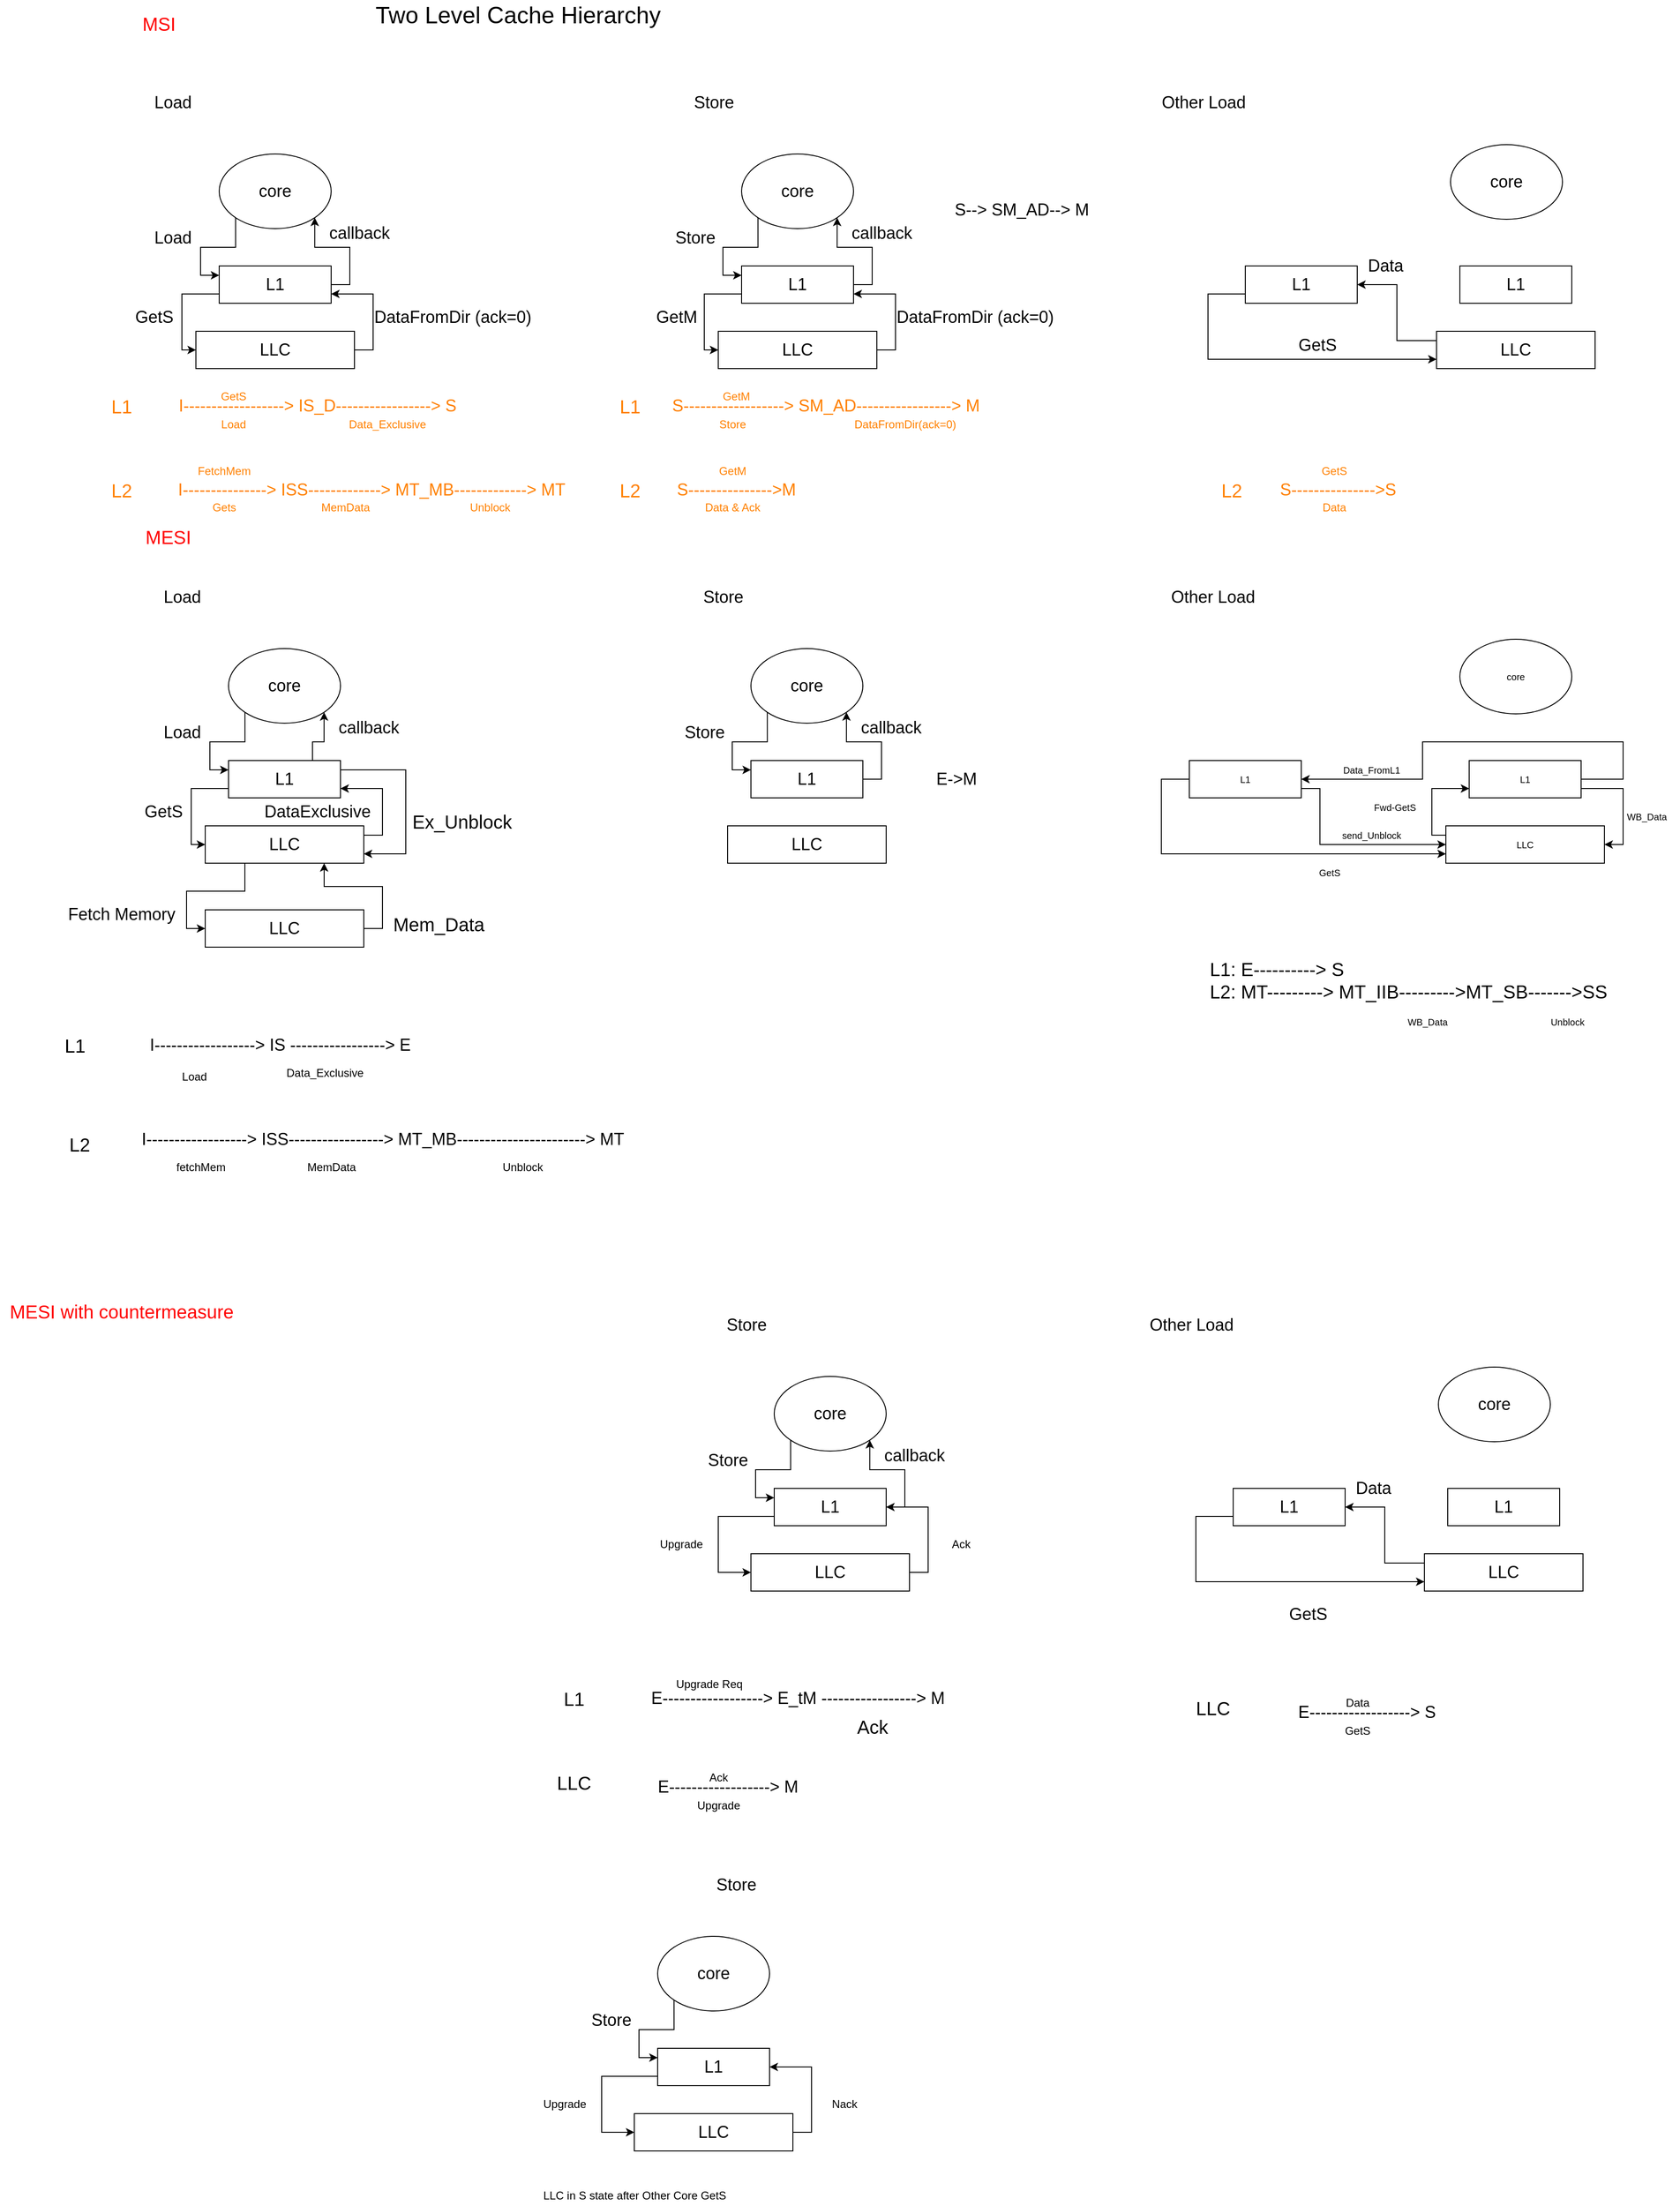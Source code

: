 <mxfile version="15.8.3" type="github">
  <diagram id="6G9HCoJTXRIu4c-0Yo63" name="Page-1">
    <mxGraphModel dx="2120" dy="1948" grid="1" gridSize="10" guides="1" tooltips="1" connect="1" arrows="1" fold="1" page="1" pageScale="1" pageWidth="827" pageHeight="1169" math="0" shadow="0">
      <root>
        <mxCell id="0" />
        <mxCell id="1" parent="0" />
        <mxCell id="-TqONQY60ksFpiLHSI3q-1" value="&lt;font style=&quot;font-size: 20px&quot; color=&quot;#ff0000&quot;&gt;MSI&lt;/font&gt;" style="text;html=1;align=center;verticalAlign=middle;resizable=0;points=[];autosize=1;strokeColor=none;fillColor=none;" parent="1" vertex="1">
          <mxGeometry x="-250" y="10" width="50" height="20" as="geometry" />
        </mxCell>
        <mxCell id="-TqONQY60ksFpiLHSI3q-2" value="&lt;font style=&quot;font-size: 25px&quot;&gt;Two Level Cache Hierarchy&lt;/font&gt;" style="text;html=1;align=center;verticalAlign=middle;resizable=0;points=[];autosize=1;strokeColor=none;fillColor=none;" parent="1" vertex="1">
          <mxGeometry width="320" height="20" as="geometry" />
        </mxCell>
        <mxCell id="-TqONQY60ksFpiLHSI3q-8" style="edgeStyle=orthogonalEdgeStyle;rounded=0;orthogonalLoop=1;jettySize=auto;html=1;exitX=0;exitY=0.75;exitDx=0;exitDy=0;entryX=0;entryY=0.5;entryDx=0;entryDy=0;fontSize=18;" parent="1" source="-TqONQY60ksFpiLHSI3q-3" target="-TqONQY60ksFpiLHSI3q-5" edge="1">
          <mxGeometry relative="1" as="geometry">
            <Array as="points">
              <mxPoint x="-200" y="310" />
              <mxPoint x="-200" y="370" />
            </Array>
          </mxGeometry>
        </mxCell>
        <mxCell id="-TqONQY60ksFpiLHSI3q-12" style="edgeStyle=orthogonalEdgeStyle;rounded=0;orthogonalLoop=1;jettySize=auto;html=1;exitX=1;exitY=0.5;exitDx=0;exitDy=0;entryX=1;entryY=1;entryDx=0;entryDy=0;fontSize=18;" parent="1" source="-TqONQY60ksFpiLHSI3q-3" target="-TqONQY60ksFpiLHSI3q-4" edge="1">
          <mxGeometry relative="1" as="geometry" />
        </mxCell>
        <mxCell id="-TqONQY60ksFpiLHSI3q-3" value="L1" style="rounded=0;whiteSpace=wrap;html=1;fontSize=18;" parent="1" vertex="1">
          <mxGeometry x="-160" y="280" width="120" height="40" as="geometry" />
        </mxCell>
        <mxCell id="-TqONQY60ksFpiLHSI3q-6" style="edgeStyle=orthogonalEdgeStyle;rounded=0;orthogonalLoop=1;jettySize=auto;html=1;exitX=0;exitY=1;exitDx=0;exitDy=0;entryX=0;entryY=0.25;entryDx=0;entryDy=0;fontSize=18;" parent="1" source="-TqONQY60ksFpiLHSI3q-4" target="-TqONQY60ksFpiLHSI3q-3" edge="1">
          <mxGeometry relative="1" as="geometry" />
        </mxCell>
        <mxCell id="-TqONQY60ksFpiLHSI3q-4" value="core" style="ellipse;whiteSpace=wrap;html=1;fontSize=18;" parent="1" vertex="1">
          <mxGeometry x="-160" y="160" width="120" height="80" as="geometry" />
        </mxCell>
        <mxCell id="-TqONQY60ksFpiLHSI3q-10" style="edgeStyle=orthogonalEdgeStyle;rounded=0;orthogonalLoop=1;jettySize=auto;html=1;exitX=1;exitY=0.5;exitDx=0;exitDy=0;entryX=1;entryY=0.75;entryDx=0;entryDy=0;fontSize=18;" parent="1" source="-TqONQY60ksFpiLHSI3q-5" target="-TqONQY60ksFpiLHSI3q-3" edge="1">
          <mxGeometry relative="1" as="geometry" />
        </mxCell>
        <mxCell id="-TqONQY60ksFpiLHSI3q-5" value="LLC" style="rounded=0;whiteSpace=wrap;html=1;fontSize=18;" parent="1" vertex="1">
          <mxGeometry x="-185" y="350" width="170" height="40" as="geometry" />
        </mxCell>
        <mxCell id="-TqONQY60ksFpiLHSI3q-7" value="Load" style="text;html=1;align=center;verticalAlign=middle;resizable=0;points=[];autosize=1;strokeColor=none;fillColor=none;fontSize=18;" parent="1" vertex="1">
          <mxGeometry x="-240" y="235" width="60" height="30" as="geometry" />
        </mxCell>
        <mxCell id="-TqONQY60ksFpiLHSI3q-9" value="GetS" style="text;html=1;align=center;verticalAlign=middle;resizable=0;points=[];autosize=1;strokeColor=none;fillColor=none;fontSize=18;" parent="1" vertex="1">
          <mxGeometry x="-260" y="320" width="60" height="30" as="geometry" />
        </mxCell>
        <mxCell id="-TqONQY60ksFpiLHSI3q-11" value="DataFromDir (ack=0)" style="text;html=1;align=center;verticalAlign=middle;resizable=0;points=[];autosize=1;strokeColor=none;fillColor=none;fontSize=18;" parent="1" vertex="1">
          <mxGeometry y="320" width="180" height="30" as="geometry" />
        </mxCell>
        <mxCell id="-TqONQY60ksFpiLHSI3q-13" value="callback" style="text;html=1;align=center;verticalAlign=middle;resizable=0;points=[];autosize=1;strokeColor=none;fillColor=none;fontSize=18;" parent="1" vertex="1">
          <mxGeometry x="-50" y="230" width="80" height="30" as="geometry" />
        </mxCell>
        <mxCell id="-TqONQY60ksFpiLHSI3q-16" style="edgeStyle=orthogonalEdgeStyle;rounded=0;orthogonalLoop=1;jettySize=auto;html=1;exitX=0;exitY=0.75;exitDx=0;exitDy=0;entryX=0;entryY=0.5;entryDx=0;entryDy=0;fontSize=18;" parent="1" source="-TqONQY60ksFpiLHSI3q-18" target="-TqONQY60ksFpiLHSI3q-22" edge="1">
          <mxGeometry relative="1" as="geometry">
            <Array as="points">
              <mxPoint x="360" y="310" />
              <mxPoint x="360" y="370" />
            </Array>
          </mxGeometry>
        </mxCell>
        <mxCell id="-TqONQY60ksFpiLHSI3q-17" style="edgeStyle=orthogonalEdgeStyle;rounded=0;orthogonalLoop=1;jettySize=auto;html=1;exitX=1;exitY=0.5;exitDx=0;exitDy=0;entryX=1;entryY=1;entryDx=0;entryDy=0;fontSize=18;" parent="1" source="-TqONQY60ksFpiLHSI3q-18" target="-TqONQY60ksFpiLHSI3q-20" edge="1">
          <mxGeometry relative="1" as="geometry" />
        </mxCell>
        <mxCell id="-TqONQY60ksFpiLHSI3q-18" value="L1" style="rounded=0;whiteSpace=wrap;html=1;fontSize=18;" parent="1" vertex="1">
          <mxGeometry x="400" y="280" width="120" height="40" as="geometry" />
        </mxCell>
        <mxCell id="-TqONQY60ksFpiLHSI3q-19" style="edgeStyle=orthogonalEdgeStyle;rounded=0;orthogonalLoop=1;jettySize=auto;html=1;exitX=0;exitY=1;exitDx=0;exitDy=0;entryX=0;entryY=0.25;entryDx=0;entryDy=0;fontSize=18;" parent="1" source="-TqONQY60ksFpiLHSI3q-20" target="-TqONQY60ksFpiLHSI3q-18" edge="1">
          <mxGeometry relative="1" as="geometry" />
        </mxCell>
        <mxCell id="-TqONQY60ksFpiLHSI3q-20" value="core" style="ellipse;whiteSpace=wrap;html=1;fontSize=18;" parent="1" vertex="1">
          <mxGeometry x="400" y="160" width="120" height="80" as="geometry" />
        </mxCell>
        <mxCell id="-TqONQY60ksFpiLHSI3q-21" style="edgeStyle=orthogonalEdgeStyle;rounded=0;orthogonalLoop=1;jettySize=auto;html=1;exitX=1;exitY=0.5;exitDx=0;exitDy=0;entryX=1;entryY=0.75;entryDx=0;entryDy=0;fontSize=18;" parent="1" source="-TqONQY60ksFpiLHSI3q-22" target="-TqONQY60ksFpiLHSI3q-18" edge="1">
          <mxGeometry relative="1" as="geometry" />
        </mxCell>
        <mxCell id="-TqONQY60ksFpiLHSI3q-22" value="LLC" style="rounded=0;whiteSpace=wrap;html=1;fontSize=18;" parent="1" vertex="1">
          <mxGeometry x="375" y="350" width="170" height="40" as="geometry" />
        </mxCell>
        <mxCell id="-TqONQY60ksFpiLHSI3q-23" value="Store" style="text;html=1;align=center;verticalAlign=middle;resizable=0;points=[];autosize=1;strokeColor=none;fillColor=none;fontSize=18;" parent="1" vertex="1">
          <mxGeometry x="320" y="235" width="60" height="30" as="geometry" />
        </mxCell>
        <mxCell id="-TqONQY60ksFpiLHSI3q-24" value="GetM" style="text;html=1;align=center;verticalAlign=middle;resizable=0;points=[];autosize=1;strokeColor=none;fillColor=none;fontSize=18;" parent="1" vertex="1">
          <mxGeometry x="300" y="320" width="60" height="30" as="geometry" />
        </mxCell>
        <mxCell id="-TqONQY60ksFpiLHSI3q-25" value="DataFromDir (ack=0)" style="text;html=1;align=center;verticalAlign=middle;resizable=0;points=[];autosize=1;strokeColor=none;fillColor=none;fontSize=18;" parent="1" vertex="1">
          <mxGeometry x="560" y="320" width="180" height="30" as="geometry" />
        </mxCell>
        <mxCell id="-TqONQY60ksFpiLHSI3q-26" value="callback" style="text;html=1;align=center;verticalAlign=middle;resizable=0;points=[];autosize=1;strokeColor=none;fillColor=none;fontSize=18;" parent="1" vertex="1">
          <mxGeometry x="510" y="230" width="80" height="30" as="geometry" />
        </mxCell>
        <mxCell id="-TqONQY60ksFpiLHSI3q-27" value="S--&amp;gt; SM_AD--&amp;gt; M" style="text;html=1;align=center;verticalAlign=middle;resizable=0;points=[];autosize=1;strokeColor=none;fillColor=none;fontSize=18;" parent="1" vertex="1">
          <mxGeometry x="620" y="205" width="160" height="30" as="geometry" />
        </mxCell>
        <mxCell id="-TqONQY60ksFpiLHSI3q-28" value="Load" style="text;html=1;align=center;verticalAlign=middle;resizable=0;points=[];autosize=1;strokeColor=none;fillColor=none;fontSize=18;" parent="1" vertex="1">
          <mxGeometry x="-240" y="90" width="60" height="30" as="geometry" />
        </mxCell>
        <mxCell id="-TqONQY60ksFpiLHSI3q-29" value="Store" style="text;html=1;align=center;verticalAlign=middle;resizable=0;points=[];autosize=1;strokeColor=none;fillColor=none;fontSize=18;" parent="1" vertex="1">
          <mxGeometry x="340" y="90" width="60" height="30" as="geometry" />
        </mxCell>
        <mxCell id="-TqONQY60ksFpiLHSI3q-41" style="edgeStyle=orthogonalEdgeStyle;rounded=0;orthogonalLoop=1;jettySize=auto;html=1;exitX=0;exitY=0.75;exitDx=0;exitDy=0;entryX=0;entryY=0.75;entryDx=0;entryDy=0;fontSize=18;" parent="1" source="-TqONQY60ksFpiLHSI3q-43" target="-TqONQY60ksFpiLHSI3q-47" edge="1">
          <mxGeometry relative="1" as="geometry">
            <Array as="points">
              <mxPoint x="900" y="310" />
              <mxPoint x="900" y="380" />
            </Array>
          </mxGeometry>
        </mxCell>
        <mxCell id="-TqONQY60ksFpiLHSI3q-43" value="L1" style="rounded=0;whiteSpace=wrap;html=1;fontSize=18;" parent="1" vertex="1">
          <mxGeometry x="940" y="280" width="120" height="40" as="geometry" />
        </mxCell>
        <mxCell id="-TqONQY60ksFpiLHSI3q-59" style="edgeStyle=orthogonalEdgeStyle;rounded=0;orthogonalLoop=1;jettySize=auto;html=1;exitX=0;exitY=0.25;exitDx=0;exitDy=0;entryX=1;entryY=0.5;entryDx=0;entryDy=0;fontSize=18;" parent="1" source="-TqONQY60ksFpiLHSI3q-47" target="-TqONQY60ksFpiLHSI3q-43" edge="1">
          <mxGeometry relative="1" as="geometry" />
        </mxCell>
        <mxCell id="-TqONQY60ksFpiLHSI3q-47" value="LLC" style="rounded=0;whiteSpace=wrap;html=1;fontSize=18;" parent="1" vertex="1">
          <mxGeometry x="1145" y="350" width="170" height="40" as="geometry" />
        </mxCell>
        <mxCell id="-TqONQY60ksFpiLHSI3q-49" value="GetS" style="text;html=1;align=center;verticalAlign=middle;resizable=0;points=[];autosize=1;strokeColor=none;fillColor=none;fontSize=18;" parent="1" vertex="1">
          <mxGeometry x="987" y="350" width="60" height="30" as="geometry" />
        </mxCell>
        <mxCell id="-TqONQY60ksFpiLHSI3q-53" value="Other Load" style="text;html=1;align=center;verticalAlign=middle;resizable=0;points=[];autosize=1;strokeColor=none;fillColor=none;fontSize=18;" parent="1" vertex="1">
          <mxGeometry x="840" y="90" width="110" height="30" as="geometry" />
        </mxCell>
        <mxCell id="-TqONQY60ksFpiLHSI3q-54" value="core" style="ellipse;whiteSpace=wrap;html=1;fontSize=18;" parent="1" vertex="1">
          <mxGeometry x="1160" y="150" width="120" height="80" as="geometry" />
        </mxCell>
        <mxCell id="-TqONQY60ksFpiLHSI3q-55" value="L1" style="rounded=0;whiteSpace=wrap;html=1;fontSize=18;" parent="1" vertex="1">
          <mxGeometry x="1170" y="280" width="120" height="40" as="geometry" />
        </mxCell>
        <mxCell id="-TqONQY60ksFpiLHSI3q-60" value="Data" style="text;html=1;align=center;verticalAlign=middle;resizable=0;points=[];autosize=1;strokeColor=none;fillColor=none;fontSize=18;" parent="1" vertex="1">
          <mxGeometry x="1065" y="265" width="50" height="30" as="geometry" />
        </mxCell>
        <mxCell id="-TqONQY60ksFpiLHSI3q-61" value="&lt;font style=&quot;font-size: 20px&quot; color=&quot;#ff0000&quot;&gt;MESI&lt;/font&gt;" style="text;html=1;align=center;verticalAlign=middle;resizable=0;points=[];autosize=1;strokeColor=none;fillColor=none;" parent="1" vertex="1">
          <mxGeometry x="-245" y="560" width="60" height="20" as="geometry" />
        </mxCell>
        <mxCell id="-TqONQY60ksFpiLHSI3q-62" style="edgeStyle=orthogonalEdgeStyle;rounded=0;orthogonalLoop=1;jettySize=auto;html=1;exitX=0;exitY=0.75;exitDx=0;exitDy=0;entryX=0;entryY=0.5;entryDx=0;entryDy=0;fontSize=18;" parent="1" source="-TqONQY60ksFpiLHSI3q-64" target="-TqONQY60ksFpiLHSI3q-68" edge="1">
          <mxGeometry relative="1" as="geometry">
            <Array as="points">
              <mxPoint x="-190" y="840" />
              <mxPoint x="-190" y="900" />
            </Array>
          </mxGeometry>
        </mxCell>
        <mxCell id="-TqONQY60ksFpiLHSI3q-63" style="edgeStyle=orthogonalEdgeStyle;rounded=0;orthogonalLoop=1;jettySize=auto;html=1;exitX=0.75;exitY=0;exitDx=0;exitDy=0;entryX=1;entryY=1;entryDx=0;entryDy=0;fontSize=18;" parent="1" source="-TqONQY60ksFpiLHSI3q-64" target="-TqONQY60ksFpiLHSI3q-66" edge="1">
          <mxGeometry relative="1" as="geometry" />
        </mxCell>
        <mxCell id="-TqONQY60ksFpiLHSI3q-104" style="edgeStyle=orthogonalEdgeStyle;rounded=0;orthogonalLoop=1;jettySize=auto;html=1;entryX=1;entryY=0.75;entryDx=0;entryDy=0;fontSize=20;fontColor=#000000;" parent="1" target="-TqONQY60ksFpiLHSI3q-68" edge="1">
          <mxGeometry relative="1" as="geometry">
            <mxPoint x="-30" y="820" as="sourcePoint" />
            <Array as="points">
              <mxPoint x="-30" y="820" />
              <mxPoint x="40" y="820" />
              <mxPoint x="40" y="910" />
            </Array>
          </mxGeometry>
        </mxCell>
        <mxCell id="-TqONQY60ksFpiLHSI3q-64" value="L1" style="rounded=0;whiteSpace=wrap;html=1;fontSize=18;" parent="1" vertex="1">
          <mxGeometry x="-150" y="810" width="120" height="40" as="geometry" />
        </mxCell>
        <mxCell id="-TqONQY60ksFpiLHSI3q-65" style="edgeStyle=orthogonalEdgeStyle;rounded=0;orthogonalLoop=1;jettySize=auto;html=1;exitX=0;exitY=1;exitDx=0;exitDy=0;entryX=0;entryY=0.25;entryDx=0;entryDy=0;fontSize=18;" parent="1" source="-TqONQY60ksFpiLHSI3q-66" target="-TqONQY60ksFpiLHSI3q-64" edge="1">
          <mxGeometry relative="1" as="geometry" />
        </mxCell>
        <mxCell id="-TqONQY60ksFpiLHSI3q-66" value="core" style="ellipse;whiteSpace=wrap;html=1;fontSize=18;" parent="1" vertex="1">
          <mxGeometry x="-150" y="690" width="120" height="80" as="geometry" />
        </mxCell>
        <mxCell id="-TqONQY60ksFpiLHSI3q-67" style="edgeStyle=orthogonalEdgeStyle;rounded=0;orthogonalLoop=1;jettySize=auto;html=1;exitX=1;exitY=0.25;exitDx=0;exitDy=0;entryX=1;entryY=0.75;entryDx=0;entryDy=0;fontSize=18;" parent="1" source="-TqONQY60ksFpiLHSI3q-68" target="-TqONQY60ksFpiLHSI3q-64" edge="1">
          <mxGeometry relative="1" as="geometry" />
        </mxCell>
        <mxCell id="-TqONQY60ksFpiLHSI3q-98" style="edgeStyle=orthogonalEdgeStyle;rounded=0;orthogonalLoop=1;jettySize=auto;html=1;exitX=0.25;exitY=1;exitDx=0;exitDy=0;entryX=0;entryY=0.5;entryDx=0;entryDy=0;fontSize=20;fontColor=#FF0000;" parent="1" source="-TqONQY60ksFpiLHSI3q-68" target="-TqONQY60ksFpiLHSI3q-97" edge="1">
          <mxGeometry relative="1" as="geometry">
            <Array as="points">
              <mxPoint x="-132" y="950" />
              <mxPoint x="-195" y="950" />
              <mxPoint x="-195" y="990" />
            </Array>
          </mxGeometry>
        </mxCell>
        <mxCell id="-TqONQY60ksFpiLHSI3q-68" value="LLC" style="rounded=0;whiteSpace=wrap;html=1;fontSize=18;" parent="1" vertex="1">
          <mxGeometry x="-175" y="880" width="170" height="40" as="geometry" />
        </mxCell>
        <mxCell id="-TqONQY60ksFpiLHSI3q-69" value="Load" style="text;html=1;align=center;verticalAlign=middle;resizable=0;points=[];autosize=1;strokeColor=none;fillColor=none;fontSize=18;" parent="1" vertex="1">
          <mxGeometry x="-230" y="765" width="60" height="30" as="geometry" />
        </mxCell>
        <mxCell id="-TqONQY60ksFpiLHSI3q-70" value="GetS" style="text;html=1;align=center;verticalAlign=middle;resizable=0;points=[];autosize=1;strokeColor=none;fillColor=none;fontSize=18;" parent="1" vertex="1">
          <mxGeometry x="-250" y="850" width="60" height="30" as="geometry" />
        </mxCell>
        <mxCell id="-TqONQY60ksFpiLHSI3q-71" value="DataExclusive" style="text;html=1;align=center;verticalAlign=middle;resizable=0;points=[];autosize=1;strokeColor=none;fillColor=none;fontSize=18;" parent="1" vertex="1">
          <mxGeometry x="-120" y="850" width="130" height="30" as="geometry" />
        </mxCell>
        <mxCell id="-TqONQY60ksFpiLHSI3q-72" value="callback" style="text;html=1;align=center;verticalAlign=middle;resizable=0;points=[];autosize=1;strokeColor=none;fillColor=none;fontSize=18;" parent="1" vertex="1">
          <mxGeometry x="-40" y="760" width="80" height="30" as="geometry" />
        </mxCell>
        <mxCell id="-TqONQY60ksFpiLHSI3q-73" value="I------------------&amp;gt; ISS-----------------&amp;gt; MT_MB-----------------------&amp;gt; MT" style="text;html=1;align=center;verticalAlign=middle;resizable=0;points=[];autosize=1;strokeColor=none;fillColor=none;fontSize=18;" parent="1" vertex="1">
          <mxGeometry x="-250" y="1201" width="530" height="30" as="geometry" />
        </mxCell>
        <mxCell id="-TqONQY60ksFpiLHSI3q-75" style="edgeStyle=orthogonalEdgeStyle;rounded=0;orthogonalLoop=1;jettySize=auto;html=1;exitX=1;exitY=0.5;exitDx=0;exitDy=0;entryX=1;entryY=1;entryDx=0;entryDy=0;fontSize=18;" parent="1" source="-TqONQY60ksFpiLHSI3q-76" target="-TqONQY60ksFpiLHSI3q-78" edge="1">
          <mxGeometry relative="1" as="geometry" />
        </mxCell>
        <mxCell id="-TqONQY60ksFpiLHSI3q-76" value="L1" style="rounded=0;whiteSpace=wrap;html=1;fontSize=18;" parent="1" vertex="1">
          <mxGeometry x="410" y="810" width="120" height="40" as="geometry" />
        </mxCell>
        <mxCell id="-TqONQY60ksFpiLHSI3q-77" style="edgeStyle=orthogonalEdgeStyle;rounded=0;orthogonalLoop=1;jettySize=auto;html=1;exitX=0;exitY=1;exitDx=0;exitDy=0;entryX=0;entryY=0.25;entryDx=0;entryDy=0;fontSize=18;" parent="1" source="-TqONQY60ksFpiLHSI3q-78" target="-TqONQY60ksFpiLHSI3q-76" edge="1">
          <mxGeometry relative="1" as="geometry" />
        </mxCell>
        <mxCell id="-TqONQY60ksFpiLHSI3q-78" value="core" style="ellipse;whiteSpace=wrap;html=1;fontSize=18;" parent="1" vertex="1">
          <mxGeometry x="410" y="690" width="120" height="80" as="geometry" />
        </mxCell>
        <mxCell id="-TqONQY60ksFpiLHSI3q-80" value="LLC" style="rounded=0;whiteSpace=wrap;html=1;fontSize=18;" parent="1" vertex="1">
          <mxGeometry x="385" y="880" width="170" height="40" as="geometry" />
        </mxCell>
        <mxCell id="-TqONQY60ksFpiLHSI3q-81" value="Store" style="text;html=1;align=center;verticalAlign=middle;resizable=0;points=[];autosize=1;strokeColor=none;fillColor=none;fontSize=18;" parent="1" vertex="1">
          <mxGeometry x="330" y="765" width="60" height="30" as="geometry" />
        </mxCell>
        <mxCell id="-TqONQY60ksFpiLHSI3q-84" value="callback" style="text;html=1;align=center;verticalAlign=middle;resizable=0;points=[];autosize=1;strokeColor=none;fillColor=none;fontSize=18;" parent="1" vertex="1">
          <mxGeometry x="520" y="760" width="80" height="30" as="geometry" />
        </mxCell>
        <mxCell id="-TqONQY60ksFpiLHSI3q-85" value="E-&amp;gt;M" style="text;html=1;align=center;verticalAlign=middle;resizable=0;points=[];autosize=1;strokeColor=none;fillColor=none;fontSize=18;" parent="1" vertex="1">
          <mxGeometry x="600" y="815" width="60" height="30" as="geometry" />
        </mxCell>
        <mxCell id="-TqONQY60ksFpiLHSI3q-86" value="Load" style="text;html=1;align=center;verticalAlign=middle;resizable=0;points=[];autosize=1;strokeColor=none;fillColor=none;fontSize=18;" parent="1" vertex="1">
          <mxGeometry x="-230" y="620" width="60" height="30" as="geometry" />
        </mxCell>
        <mxCell id="-TqONQY60ksFpiLHSI3q-87" value="Store" style="text;html=1;align=center;verticalAlign=middle;resizable=0;points=[];autosize=1;strokeColor=none;fillColor=none;fontSize=18;" parent="1" vertex="1">
          <mxGeometry x="350" y="620" width="60" height="30" as="geometry" />
        </mxCell>
        <mxCell id="-TqONQY60ksFpiLHSI3q-88" style="edgeStyle=orthogonalEdgeStyle;rounded=0;orthogonalLoop=1;jettySize=auto;html=1;exitX=0;exitY=0.5;exitDx=0;exitDy=0;entryX=0;entryY=0.75;entryDx=0;entryDy=0;fontSize=10;" parent="1" source="-TqONQY60ksFpiLHSI3q-89" target="-TqONQY60ksFpiLHSI3q-91" edge="1">
          <mxGeometry relative="1" as="geometry">
            <Array as="points">
              <mxPoint x="850" y="830" />
              <mxPoint x="850" y="910" />
            </Array>
          </mxGeometry>
        </mxCell>
        <mxCell id="-TqONQY60ksFpiLHSI3q-120" style="edgeStyle=orthogonalEdgeStyle;rounded=0;orthogonalLoop=1;jettySize=auto;html=1;exitX=1;exitY=0.75;exitDx=0;exitDy=0;entryX=0;entryY=0.5;entryDx=0;entryDy=0;fontSize=10;fontColor=#000000;" parent="1" source="-TqONQY60ksFpiLHSI3q-89" target="-TqONQY60ksFpiLHSI3q-91" edge="1">
          <mxGeometry relative="1" as="geometry">
            <Array as="points">
              <mxPoint x="1020" y="840" />
              <mxPoint x="1020" y="900" />
            </Array>
          </mxGeometry>
        </mxCell>
        <mxCell id="-TqONQY60ksFpiLHSI3q-89" value="L1" style="rounded=0;whiteSpace=wrap;html=1;fontSize=10;" parent="1" vertex="1">
          <mxGeometry x="880" y="810" width="120" height="40" as="geometry" />
        </mxCell>
        <mxCell id="-TqONQY60ksFpiLHSI3q-115" style="edgeStyle=orthogonalEdgeStyle;rounded=0;orthogonalLoop=1;jettySize=auto;html=1;exitX=0;exitY=0.25;exitDx=0;exitDy=0;entryX=0;entryY=0.75;entryDx=0;entryDy=0;fontSize=10;fontColor=#000000;" parent="1" source="-TqONQY60ksFpiLHSI3q-91" target="-TqONQY60ksFpiLHSI3q-95" edge="1">
          <mxGeometry relative="1" as="geometry">
            <Array as="points">
              <mxPoint x="1140" y="890" />
              <mxPoint x="1140" y="840" />
            </Array>
          </mxGeometry>
        </mxCell>
        <mxCell id="-TqONQY60ksFpiLHSI3q-91" value="LLC" style="rounded=0;whiteSpace=wrap;html=1;fontSize=10;" parent="1" vertex="1">
          <mxGeometry x="1155" y="880" width="170" height="40" as="geometry" />
        </mxCell>
        <mxCell id="-TqONQY60ksFpiLHSI3q-92" value="GetS" style="text;html=1;align=center;verticalAlign=middle;resizable=0;points=[];autosize=1;strokeColor=none;fillColor=none;fontSize=10;" parent="1" vertex="1">
          <mxGeometry x="1010" y="920" width="40" height="20" as="geometry" />
        </mxCell>
        <mxCell id="-TqONQY60ksFpiLHSI3q-93" value="Other Load" style="text;html=1;align=center;verticalAlign=middle;resizable=0;points=[];autosize=1;strokeColor=none;fillColor=none;fontSize=18;" parent="1" vertex="1">
          <mxGeometry x="850" y="620" width="110" height="30" as="geometry" />
        </mxCell>
        <mxCell id="-TqONQY60ksFpiLHSI3q-94" value="core" style="ellipse;whiteSpace=wrap;html=1;fontSize=10;" parent="1" vertex="1">
          <mxGeometry x="1170" y="680" width="120" height="80" as="geometry" />
        </mxCell>
        <mxCell id="-TqONQY60ksFpiLHSI3q-117" style="edgeStyle=orthogonalEdgeStyle;rounded=0;orthogonalLoop=1;jettySize=auto;html=1;exitX=1;exitY=0.5;exitDx=0;exitDy=0;entryX=1;entryY=0.5;entryDx=0;entryDy=0;fontSize=10;fontColor=#000000;entryPerimeter=0;" parent="1" source="-TqONQY60ksFpiLHSI3q-95" target="-TqONQY60ksFpiLHSI3q-89" edge="1">
          <mxGeometry relative="1" as="geometry">
            <mxPoint x="1305" y="830" as="sourcePoint" />
            <mxPoint x="1075" y="830" as="targetPoint" />
            <Array as="points">
              <mxPoint x="1345" y="830" />
              <mxPoint x="1345" y="790" />
              <mxPoint x="1130" y="790" />
              <mxPoint x="1130" y="830" />
            </Array>
          </mxGeometry>
        </mxCell>
        <mxCell id="-TqONQY60ksFpiLHSI3q-118" style="edgeStyle=orthogonalEdgeStyle;rounded=0;orthogonalLoop=1;jettySize=auto;html=1;entryX=1;entryY=0.5;entryDx=0;entryDy=0;fontSize=10;fontColor=#000000;exitX=1;exitY=0.75;exitDx=0;exitDy=0;" parent="1" source="-TqONQY60ksFpiLHSI3q-95" target="-TqONQY60ksFpiLHSI3q-91" edge="1">
          <mxGeometry relative="1" as="geometry">
            <mxPoint x="1430" y="890" as="sourcePoint" />
          </mxGeometry>
        </mxCell>
        <mxCell id="-TqONQY60ksFpiLHSI3q-95" value="L1" style="rounded=0;whiteSpace=wrap;html=1;fontSize=10;" parent="1" vertex="1">
          <mxGeometry x="1180" y="810" width="120" height="40" as="geometry" />
        </mxCell>
        <mxCell id="-TqONQY60ksFpiLHSI3q-96" value="Data_FromL1" style="text;html=1;align=center;verticalAlign=middle;resizable=0;points=[];autosize=1;strokeColor=none;fillColor=none;fontSize=10;" parent="1" vertex="1">
          <mxGeometry x="1030" y="810" width="90" height="20" as="geometry" />
        </mxCell>
        <mxCell id="-TqONQY60ksFpiLHSI3q-101" style="edgeStyle=orthogonalEdgeStyle;rounded=0;orthogonalLoop=1;jettySize=auto;html=1;exitX=1;exitY=0.5;exitDx=0;exitDy=0;entryX=0.75;entryY=1;entryDx=0;entryDy=0;fontSize=20;fontColor=#FF0000;" parent="1" source="-TqONQY60ksFpiLHSI3q-97" target="-TqONQY60ksFpiLHSI3q-68" edge="1">
          <mxGeometry relative="1" as="geometry" />
        </mxCell>
        <mxCell id="-TqONQY60ksFpiLHSI3q-97" value="LLC" style="rounded=0;whiteSpace=wrap;html=1;fontSize=18;" parent="1" vertex="1">
          <mxGeometry x="-175" y="970" width="170" height="40" as="geometry" />
        </mxCell>
        <mxCell id="-TqONQY60ksFpiLHSI3q-100" value="Fetch Memory" style="text;html=1;align=center;verticalAlign=middle;resizable=0;points=[];autosize=1;strokeColor=none;fillColor=none;fontSize=18;" parent="1" vertex="1">
          <mxGeometry x="-330" y="960" width="130" height="30" as="geometry" />
        </mxCell>
        <mxCell id="-TqONQY60ksFpiLHSI3q-103" value="&lt;font color=&quot;#000000&quot;&gt;Mem_Data&lt;/font&gt;" style="text;html=1;align=center;verticalAlign=middle;resizable=0;points=[];autosize=1;strokeColor=none;fillColor=none;fontSize=20;fontColor=#FF0000;" parent="1" vertex="1">
          <mxGeometry x="20" y="970" width="110" height="30" as="geometry" />
        </mxCell>
        <mxCell id="-TqONQY60ksFpiLHSI3q-105" value="Ex_Unblock" style="text;html=1;align=center;verticalAlign=middle;resizable=0;points=[];autosize=1;strokeColor=none;fillColor=none;fontSize=20;fontColor=#000000;" parent="1" vertex="1">
          <mxGeometry x="40" y="860" width="120" height="30" as="geometry" />
        </mxCell>
        <mxCell id="-TqONQY60ksFpiLHSI3q-106" value="fetchMem" style="text;html=1;align=center;verticalAlign=middle;resizable=0;points=[];autosize=1;strokeColor=none;fillColor=none;fontSize=12;fontColor=#000000;" parent="1" vertex="1">
          <mxGeometry x="-215" y="1236" width="70" height="20" as="geometry" />
        </mxCell>
        <mxCell id="-TqONQY60ksFpiLHSI3q-107" value="MemData" style="text;html=1;align=center;verticalAlign=middle;resizable=0;points=[];autosize=1;strokeColor=none;fillColor=none;fontSize=12;fontColor=#000000;" parent="1" vertex="1">
          <mxGeometry x="-75" y="1236" width="70" height="20" as="geometry" />
        </mxCell>
        <mxCell id="-TqONQY60ksFpiLHSI3q-108" value="Unblock" style="text;html=1;align=center;verticalAlign=middle;resizable=0;points=[];autosize=1;strokeColor=none;fillColor=none;fontSize=12;fontColor=#000000;" parent="1" vertex="1">
          <mxGeometry x="135" y="1236" width="60" height="20" as="geometry" />
        </mxCell>
        <mxCell id="-TqONQY60ksFpiLHSI3q-109" value="I------------------&amp;gt; IS -----------------&amp;gt; E" style="text;html=1;align=center;verticalAlign=middle;resizable=0;points=[];autosize=1;strokeColor=none;fillColor=none;fontSize=18;" parent="1" vertex="1">
          <mxGeometry x="-245" y="1100" width="300" height="30" as="geometry" />
        </mxCell>
        <mxCell id="-TqONQY60ksFpiLHSI3q-110" value="&lt;font style=&quot;font-size: 12px&quot;&gt;Load&lt;/font&gt;" style="text;html=1;align=center;verticalAlign=middle;resizable=0;points=[];autosize=1;strokeColor=none;fillColor=none;fontSize=21;fontColor=#000000;" parent="1" vertex="1">
          <mxGeometry x="-207.5" y="1130" width="40" height="30" as="geometry" />
        </mxCell>
        <mxCell id="-TqONQY60ksFpiLHSI3q-111" value="Data_Exclusive" style="text;html=1;align=center;verticalAlign=middle;resizable=0;points=[];autosize=1;strokeColor=none;fillColor=none;fontSize=12;fontColor=#000000;" parent="1" vertex="1">
          <mxGeometry x="-97.5" y="1135" width="100" height="20" as="geometry" />
        </mxCell>
        <mxCell id="-TqONQY60ksFpiLHSI3q-113" value="L2" style="text;html=1;align=center;verticalAlign=middle;resizable=0;points=[];autosize=1;strokeColor=none;fillColor=none;fontSize=20;fontColor=#000000;" parent="1" vertex="1">
          <mxGeometry x="-330" y="1206" width="40" height="30" as="geometry" />
        </mxCell>
        <mxCell id="-TqONQY60ksFpiLHSI3q-114" value="L1" style="text;html=1;align=center;verticalAlign=middle;resizable=0;points=[];autosize=1;strokeColor=none;fillColor=none;fontSize=20;fontColor=#000000;" parent="1" vertex="1">
          <mxGeometry x="-335" y="1100" width="40" height="30" as="geometry" />
        </mxCell>
        <mxCell id="-TqONQY60ksFpiLHSI3q-116" value="Fwd-GetS" style="text;html=1;align=center;verticalAlign=middle;resizable=0;points=[];autosize=1;strokeColor=none;fillColor=none;fontSize=10;fontColor=#000000;" parent="1" vertex="1">
          <mxGeometry x="1065" y="850" width="70" height="20" as="geometry" />
        </mxCell>
        <mxCell id="-TqONQY60ksFpiLHSI3q-119" value="L1: E----------&amp;gt; S&lt;br&gt;L2: MT---------&amp;gt; MT_IIB---------&amp;gt;MT_SB-------&amp;gt;SS" style="text;html=1;align=left;verticalAlign=middle;resizable=0;points=[];autosize=1;strokeColor=none;fillColor=none;fontSize=20;fontColor=#000000;" parent="1" vertex="1">
          <mxGeometry x="900" y="1020" width="440" height="50" as="geometry" />
        </mxCell>
        <mxCell id="-TqONQY60ksFpiLHSI3q-121" value="send_Unblock" style="text;html=1;align=center;verticalAlign=middle;resizable=0;points=[];autosize=1;strokeColor=none;fillColor=none;fontSize=10;fontColor=#000000;" parent="1" vertex="1">
          <mxGeometry x="1030" y="880" width="90" height="20" as="geometry" />
        </mxCell>
        <mxCell id="-TqONQY60ksFpiLHSI3q-123" value="WB_Data" style="text;html=1;align=center;verticalAlign=middle;resizable=0;points=[];autosize=1;strokeColor=none;fillColor=none;fontSize=10;fontColor=#000000;" parent="1" vertex="1">
          <mxGeometry x="1100" y="1080" width="70" height="20" as="geometry" />
        </mxCell>
        <mxCell id="-TqONQY60ksFpiLHSI3q-124" value="Unblock" style="text;html=1;align=center;verticalAlign=middle;resizable=0;points=[];autosize=1;strokeColor=none;fillColor=none;fontSize=10;fontColor=#000000;" parent="1" vertex="1">
          <mxGeometry x="1255" y="1080" width="60" height="20" as="geometry" />
        </mxCell>
        <mxCell id="-TqONQY60ksFpiLHSI3q-125" value="WB_Data" style="text;html=1;align=center;verticalAlign=middle;resizable=0;points=[];autosize=1;strokeColor=none;fillColor=none;fontSize=10;fontColor=#000000;" parent="1" vertex="1">
          <mxGeometry x="1335" y="860" width="70" height="20" as="geometry" />
        </mxCell>
        <mxCell id="ss6imjsRlkiccTZYziNr-1" value="&lt;font style=&quot;font-size: 20px&quot; color=&quot;#ff0000&quot;&gt;MESI with countermeasure&lt;/font&gt;" style="text;html=1;align=center;verticalAlign=middle;resizable=0;points=[];autosize=1;strokeColor=none;fillColor=none;" vertex="1" parent="1">
          <mxGeometry x="-395" y="1390" width="260" height="20" as="geometry" />
        </mxCell>
        <mxCell id="ss6imjsRlkiccTZYziNr-2" style="edgeStyle=orthogonalEdgeStyle;rounded=0;orthogonalLoop=1;jettySize=auto;html=1;exitX=1;exitY=0.5;exitDx=0;exitDy=0;entryX=1;entryY=1;entryDx=0;entryDy=0;fontSize=18;" edge="1" parent="1" source="ss6imjsRlkiccTZYziNr-3" target="ss6imjsRlkiccTZYziNr-5">
          <mxGeometry relative="1" as="geometry" />
        </mxCell>
        <mxCell id="ss6imjsRlkiccTZYziNr-11" style="edgeStyle=orthogonalEdgeStyle;rounded=0;orthogonalLoop=1;jettySize=auto;html=1;exitX=0;exitY=0.75;exitDx=0;exitDy=0;entryX=0;entryY=0.5;entryDx=0;entryDy=0;" edge="1" parent="1" source="ss6imjsRlkiccTZYziNr-3" target="ss6imjsRlkiccTZYziNr-6">
          <mxGeometry relative="1" as="geometry">
            <Array as="points">
              <mxPoint x="375" y="1620" />
              <mxPoint x="375" y="1680" />
            </Array>
          </mxGeometry>
        </mxCell>
        <mxCell id="ss6imjsRlkiccTZYziNr-3" value="L1" style="rounded=0;whiteSpace=wrap;html=1;fontSize=18;" vertex="1" parent="1">
          <mxGeometry x="435" y="1590" width="120" height="40" as="geometry" />
        </mxCell>
        <mxCell id="ss6imjsRlkiccTZYziNr-4" style="edgeStyle=orthogonalEdgeStyle;rounded=0;orthogonalLoop=1;jettySize=auto;html=1;exitX=0;exitY=1;exitDx=0;exitDy=0;entryX=0;entryY=0.25;entryDx=0;entryDy=0;fontSize=18;" edge="1" parent="1" source="ss6imjsRlkiccTZYziNr-5" target="ss6imjsRlkiccTZYziNr-3">
          <mxGeometry relative="1" as="geometry" />
        </mxCell>
        <mxCell id="ss6imjsRlkiccTZYziNr-5" value="core" style="ellipse;whiteSpace=wrap;html=1;fontSize=18;" vertex="1" parent="1">
          <mxGeometry x="435" y="1470" width="120" height="80" as="geometry" />
        </mxCell>
        <mxCell id="ss6imjsRlkiccTZYziNr-13" style="edgeStyle=orthogonalEdgeStyle;rounded=0;orthogonalLoop=1;jettySize=auto;html=1;exitX=1;exitY=0.5;exitDx=0;exitDy=0;" edge="1" parent="1" source="ss6imjsRlkiccTZYziNr-6">
          <mxGeometry relative="1" as="geometry">
            <mxPoint x="555" y="1610" as="targetPoint" />
            <Array as="points">
              <mxPoint x="600" y="1680" />
              <mxPoint x="600" y="1610" />
            </Array>
          </mxGeometry>
        </mxCell>
        <mxCell id="ss6imjsRlkiccTZYziNr-6" value="LLC" style="rounded=0;whiteSpace=wrap;html=1;fontSize=18;" vertex="1" parent="1">
          <mxGeometry x="410" y="1660" width="170" height="40" as="geometry" />
        </mxCell>
        <mxCell id="ss6imjsRlkiccTZYziNr-7" value="Store" style="text;html=1;align=center;verticalAlign=middle;resizable=0;points=[];autosize=1;strokeColor=none;fillColor=none;fontSize=18;" vertex="1" parent="1">
          <mxGeometry x="355" y="1545" width="60" height="30" as="geometry" />
        </mxCell>
        <mxCell id="ss6imjsRlkiccTZYziNr-8" value="callback" style="text;html=1;align=center;verticalAlign=middle;resizable=0;points=[];autosize=1;strokeColor=none;fillColor=none;fontSize=18;" vertex="1" parent="1">
          <mxGeometry x="545" y="1540" width="80" height="30" as="geometry" />
        </mxCell>
        <mxCell id="ss6imjsRlkiccTZYziNr-10" value="Store" style="text;html=1;align=center;verticalAlign=middle;resizable=0;points=[];autosize=1;strokeColor=none;fillColor=none;fontSize=18;" vertex="1" parent="1">
          <mxGeometry x="375" y="1400" width="60" height="30" as="geometry" />
        </mxCell>
        <mxCell id="ss6imjsRlkiccTZYziNr-12" value="Upgrade" style="text;html=1;align=center;verticalAlign=middle;resizable=0;points=[];autosize=1;strokeColor=none;fillColor=none;" vertex="1" parent="1">
          <mxGeometry x="305" y="1640" width="60" height="20" as="geometry" />
        </mxCell>
        <mxCell id="ss6imjsRlkiccTZYziNr-14" value="Ack" style="text;html=1;align=center;verticalAlign=middle;resizable=0;points=[];autosize=1;strokeColor=none;fillColor=none;" vertex="1" parent="1">
          <mxGeometry x="615" y="1640" width="40" height="20" as="geometry" />
        </mxCell>
        <mxCell id="ss6imjsRlkiccTZYziNr-19" value="E------------------&amp;gt; E_tM -----------------&amp;gt; M" style="text;html=1;align=center;verticalAlign=middle;resizable=0;points=[];autosize=1;strokeColor=none;fillColor=none;fontSize=18;" vertex="1" parent="1">
          <mxGeometry x="295" y="1800" width="330" height="30" as="geometry" />
        </mxCell>
        <mxCell id="ss6imjsRlkiccTZYziNr-21" value="Ack" style="text;html=1;align=center;verticalAlign=middle;resizable=0;points=[];autosize=1;strokeColor=none;fillColor=none;fontSize=20;fontColor=#000000;" vertex="1" parent="1">
          <mxGeometry x="515" y="1830" width="50" height="30" as="geometry" />
        </mxCell>
        <mxCell id="ss6imjsRlkiccTZYziNr-22" value="LLC" style="text;html=1;align=center;verticalAlign=middle;resizable=0;points=[];autosize=1;strokeColor=none;fillColor=none;fontSize=20;fontColor=#000000;" vertex="1" parent="1">
          <mxGeometry x="195" y="1890" width="50" height="30" as="geometry" />
        </mxCell>
        <mxCell id="ss6imjsRlkiccTZYziNr-23" value="L1" style="text;html=1;align=center;verticalAlign=middle;resizable=0;points=[];autosize=1;strokeColor=none;fillColor=none;fontSize=20;fontColor=#000000;" vertex="1" parent="1">
          <mxGeometry x="200" y="1800" width="40" height="30" as="geometry" />
        </mxCell>
        <mxCell id="ss6imjsRlkiccTZYziNr-24" value="Upgrade Req" style="text;html=1;align=center;verticalAlign=middle;resizable=0;points=[];autosize=1;strokeColor=none;fillColor=none;" vertex="1" parent="1">
          <mxGeometry x="320" y="1790" width="90" height="20" as="geometry" />
        </mxCell>
        <mxCell id="ss6imjsRlkiccTZYziNr-25" value="&lt;span style=&quot;font-size: 18px&quot;&gt;E------------------&amp;gt; M&lt;/span&gt;" style="text;html=1;align=center;verticalAlign=middle;resizable=0;points=[];autosize=1;strokeColor=none;fillColor=none;" vertex="1" parent="1">
          <mxGeometry x="300" y="1900" width="170" height="20" as="geometry" />
        </mxCell>
        <mxCell id="ss6imjsRlkiccTZYziNr-26" value="Upgrade" style="text;html=1;align=center;verticalAlign=middle;resizable=0;points=[];autosize=1;strokeColor=none;fillColor=none;" vertex="1" parent="1">
          <mxGeometry x="345" y="1920" width="60" height="20" as="geometry" />
        </mxCell>
        <mxCell id="ss6imjsRlkiccTZYziNr-27" value="Ack" style="text;html=1;align=center;verticalAlign=middle;resizable=0;points=[];autosize=1;strokeColor=none;fillColor=none;" vertex="1" parent="1">
          <mxGeometry x="355" y="1890" width="40" height="20" as="geometry" />
        </mxCell>
        <mxCell id="ss6imjsRlkiccTZYziNr-57" style="edgeStyle=orthogonalEdgeStyle;rounded=0;orthogonalLoop=1;jettySize=auto;html=1;exitX=0;exitY=0.75;exitDx=0;exitDy=0;entryX=0;entryY=0.75;entryDx=0;entryDy=0;fontSize=18;" edge="1" parent="1" source="ss6imjsRlkiccTZYziNr-58" target="ss6imjsRlkiccTZYziNr-60">
          <mxGeometry relative="1" as="geometry">
            <Array as="points">
              <mxPoint x="887" y="1620" />
              <mxPoint x="887" y="1690" />
            </Array>
          </mxGeometry>
        </mxCell>
        <mxCell id="ss6imjsRlkiccTZYziNr-58" value="L1" style="rounded=0;whiteSpace=wrap;html=1;fontSize=18;" vertex="1" parent="1">
          <mxGeometry x="927" y="1590" width="120" height="40" as="geometry" />
        </mxCell>
        <mxCell id="ss6imjsRlkiccTZYziNr-59" style="edgeStyle=orthogonalEdgeStyle;rounded=0;orthogonalLoop=1;jettySize=auto;html=1;exitX=0;exitY=0.25;exitDx=0;exitDy=0;entryX=1;entryY=0.5;entryDx=0;entryDy=0;fontSize=18;" edge="1" parent="1" source="ss6imjsRlkiccTZYziNr-60" target="ss6imjsRlkiccTZYziNr-58">
          <mxGeometry relative="1" as="geometry" />
        </mxCell>
        <mxCell id="ss6imjsRlkiccTZYziNr-60" value="LLC" style="rounded=0;whiteSpace=wrap;html=1;fontSize=18;" vertex="1" parent="1">
          <mxGeometry x="1132" y="1660" width="170" height="40" as="geometry" />
        </mxCell>
        <mxCell id="ss6imjsRlkiccTZYziNr-61" value="GetS" style="text;html=1;align=center;verticalAlign=middle;resizable=0;points=[];autosize=1;strokeColor=none;fillColor=none;fontSize=18;" vertex="1" parent="1">
          <mxGeometry x="977" y="1710" width="60" height="30" as="geometry" />
        </mxCell>
        <mxCell id="ss6imjsRlkiccTZYziNr-62" value="Other Load" style="text;html=1;align=center;verticalAlign=middle;resizable=0;points=[];autosize=1;strokeColor=none;fillColor=none;fontSize=18;" vertex="1" parent="1">
          <mxGeometry x="827" y="1400" width="110" height="30" as="geometry" />
        </mxCell>
        <mxCell id="ss6imjsRlkiccTZYziNr-63" value="core" style="ellipse;whiteSpace=wrap;html=1;fontSize=18;" vertex="1" parent="1">
          <mxGeometry x="1147" y="1460" width="120" height="80" as="geometry" />
        </mxCell>
        <mxCell id="ss6imjsRlkiccTZYziNr-64" value="L1" style="rounded=0;whiteSpace=wrap;html=1;fontSize=18;" vertex="1" parent="1">
          <mxGeometry x="1157" y="1590" width="120" height="40" as="geometry" />
        </mxCell>
        <mxCell id="ss6imjsRlkiccTZYziNr-65" value="Data" style="text;html=1;align=center;verticalAlign=middle;resizable=0;points=[];autosize=1;strokeColor=none;fillColor=none;fontSize=18;" vertex="1" parent="1">
          <mxGeometry x="1052" y="1575" width="50" height="30" as="geometry" />
        </mxCell>
        <mxCell id="ss6imjsRlkiccTZYziNr-69" value="LLC" style="text;html=1;align=center;verticalAlign=middle;resizable=0;points=[];autosize=1;strokeColor=none;fillColor=none;fontSize=20;fontColor=#000000;" vertex="1" parent="1">
          <mxGeometry x="880" y="1810" width="50" height="30" as="geometry" />
        </mxCell>
        <mxCell id="ss6imjsRlkiccTZYziNr-72" value="&lt;span style=&quot;font-size: 18px&quot;&gt;E------------------&amp;gt; S&lt;/span&gt;" style="text;html=1;align=center;verticalAlign=middle;resizable=0;points=[];autosize=1;strokeColor=none;fillColor=none;" vertex="1" parent="1">
          <mxGeometry x="990" y="1820" width="160" height="20" as="geometry" />
        </mxCell>
        <mxCell id="ss6imjsRlkiccTZYziNr-73" value="GetS" style="text;html=1;align=center;verticalAlign=middle;resizable=0;points=[];autosize=1;strokeColor=none;fillColor=none;" vertex="1" parent="1">
          <mxGeometry x="1040" y="1840" width="40" height="20" as="geometry" />
        </mxCell>
        <mxCell id="ss6imjsRlkiccTZYziNr-74" value="Data" style="text;html=1;align=center;verticalAlign=middle;resizable=0;points=[];autosize=1;strokeColor=none;fillColor=none;" vertex="1" parent="1">
          <mxGeometry x="1040" y="1810" width="40" height="20" as="geometry" />
        </mxCell>
        <mxCell id="ss6imjsRlkiccTZYziNr-76" style="edgeStyle=orthogonalEdgeStyle;rounded=0;orthogonalLoop=1;jettySize=auto;html=1;exitX=0;exitY=0.75;exitDx=0;exitDy=0;entryX=0;entryY=0.5;entryDx=0;entryDy=0;" edge="1" parent="1" source="ss6imjsRlkiccTZYziNr-77" target="ss6imjsRlkiccTZYziNr-81">
          <mxGeometry relative="1" as="geometry">
            <Array as="points">
              <mxPoint x="250" y="2220" />
              <mxPoint x="250" y="2280" />
            </Array>
          </mxGeometry>
        </mxCell>
        <mxCell id="ss6imjsRlkiccTZYziNr-77" value="L1" style="rounded=0;whiteSpace=wrap;html=1;fontSize=18;" vertex="1" parent="1">
          <mxGeometry x="310" y="2190" width="120" height="40" as="geometry" />
        </mxCell>
        <mxCell id="ss6imjsRlkiccTZYziNr-78" style="edgeStyle=orthogonalEdgeStyle;rounded=0;orthogonalLoop=1;jettySize=auto;html=1;exitX=0;exitY=1;exitDx=0;exitDy=0;entryX=0;entryY=0.25;entryDx=0;entryDy=0;fontSize=18;" edge="1" parent="1" source="ss6imjsRlkiccTZYziNr-79" target="ss6imjsRlkiccTZYziNr-77">
          <mxGeometry relative="1" as="geometry" />
        </mxCell>
        <mxCell id="ss6imjsRlkiccTZYziNr-79" value="core" style="ellipse;whiteSpace=wrap;html=1;fontSize=18;" vertex="1" parent="1">
          <mxGeometry x="310" y="2070" width="120" height="80" as="geometry" />
        </mxCell>
        <mxCell id="ss6imjsRlkiccTZYziNr-80" style="edgeStyle=orthogonalEdgeStyle;rounded=0;orthogonalLoop=1;jettySize=auto;html=1;exitX=1;exitY=0.5;exitDx=0;exitDy=0;" edge="1" parent="1" source="ss6imjsRlkiccTZYziNr-81">
          <mxGeometry relative="1" as="geometry">
            <mxPoint x="430" y="2210" as="targetPoint" />
            <Array as="points">
              <mxPoint x="475" y="2280" />
              <mxPoint x="475" y="2210" />
            </Array>
          </mxGeometry>
        </mxCell>
        <mxCell id="ss6imjsRlkiccTZYziNr-81" value="LLC" style="rounded=0;whiteSpace=wrap;html=1;fontSize=18;" vertex="1" parent="1">
          <mxGeometry x="285" y="2260" width="170" height="40" as="geometry" />
        </mxCell>
        <mxCell id="ss6imjsRlkiccTZYziNr-82" value="Store" style="text;html=1;align=center;verticalAlign=middle;resizable=0;points=[];autosize=1;strokeColor=none;fillColor=none;fontSize=18;" vertex="1" parent="1">
          <mxGeometry x="230" y="2145" width="60" height="30" as="geometry" />
        </mxCell>
        <mxCell id="ss6imjsRlkiccTZYziNr-84" value="Store" style="text;html=1;align=center;verticalAlign=middle;resizable=0;points=[];autosize=1;strokeColor=none;fillColor=none;fontSize=18;" vertex="1" parent="1">
          <mxGeometry x="364" y="2000" width="60" height="30" as="geometry" />
        </mxCell>
        <mxCell id="ss6imjsRlkiccTZYziNr-85" value="Upgrade" style="text;html=1;align=center;verticalAlign=middle;resizable=0;points=[];autosize=1;strokeColor=none;fillColor=none;" vertex="1" parent="1">
          <mxGeometry x="180" y="2240" width="60" height="20" as="geometry" />
        </mxCell>
        <mxCell id="ss6imjsRlkiccTZYziNr-86" value="Nack" style="text;html=1;align=center;verticalAlign=middle;resizable=0;points=[];autosize=1;strokeColor=none;fillColor=none;" vertex="1" parent="1">
          <mxGeometry x="490" y="2240" width="40" height="20" as="geometry" />
        </mxCell>
        <mxCell id="ss6imjsRlkiccTZYziNr-107" value="LLC in S state after Other Core GetS" style="text;html=1;align=center;verticalAlign=middle;resizable=0;points=[];autosize=1;strokeColor=none;fillColor=none;" vertex="1" parent="1">
          <mxGeometry x="180" y="2338" width="210" height="20" as="geometry" />
        </mxCell>
        <mxCell id="ss6imjsRlkiccTZYziNr-136" value="I---------------&amp;gt; ISS-------------&amp;gt; MT_MB-------------&amp;gt; MT" style="text;html=1;align=center;verticalAlign=middle;resizable=0;points=[];autosize=1;strokeColor=none;fillColor=none;fontSize=18;fontColor=#FF8000;" vertex="1" parent="1">
          <mxGeometry x="-212.5" y="505" width="430" height="30" as="geometry" />
        </mxCell>
        <mxCell id="ss6imjsRlkiccTZYziNr-137" value="&lt;font style=&quot;font-size: 12px&quot;&gt;Gets&lt;/font&gt;" style="text;html=1;align=center;verticalAlign=middle;resizable=0;points=[];autosize=1;strokeColor=none;fillColor=none;fontSize=20;fontColor=#FF8000;" vertex="1" parent="1">
          <mxGeometry x="-175" y="520" width="40" height="30" as="geometry" />
        </mxCell>
        <mxCell id="ss6imjsRlkiccTZYziNr-138" value="&lt;font style=&quot;font-size: 12px&quot;&gt;MemData&lt;/font&gt;" style="text;html=1;align=center;verticalAlign=middle;resizable=0;points=[];autosize=1;strokeColor=none;fillColor=none;fontSize=20;fontColor=#FF8000;" vertex="1" parent="1">
          <mxGeometry x="-60" y="520" width="70" height="30" as="geometry" />
        </mxCell>
        <mxCell id="ss6imjsRlkiccTZYziNr-139" value="&lt;font style=&quot;font-size: 12px&quot;&gt;Unblock&lt;/font&gt;" style="text;html=1;align=center;verticalAlign=middle;resizable=0;points=[];autosize=1;strokeColor=none;fillColor=none;fontSize=20;fontColor=#FF8000;" vertex="1" parent="1">
          <mxGeometry x="100" y="520" width="60" height="30" as="geometry" />
        </mxCell>
        <mxCell id="ss6imjsRlkiccTZYziNr-140" value="I------------------&amp;gt; IS_D-----------------&amp;gt; S" style="text;html=1;align=center;verticalAlign=middle;resizable=0;points=[];autosize=1;strokeColor=none;fillColor=none;fontSize=18;fontColor=#FF8000;" vertex="1" parent="1">
          <mxGeometry x="-210" y="415" width="310" height="30" as="geometry" />
        </mxCell>
        <mxCell id="ss6imjsRlkiccTZYziNr-141" value="Load" style="text;html=1;align=center;verticalAlign=middle;resizable=0;points=[];autosize=1;strokeColor=none;fillColor=none;fontSize=12;fontColor=#FF8000;" vertex="1" parent="1">
          <mxGeometry x="-165" y="440" width="40" height="20" as="geometry" />
        </mxCell>
        <mxCell id="ss6imjsRlkiccTZYziNr-142" value="Data_Exclusive" style="text;html=1;align=center;verticalAlign=middle;resizable=0;points=[];autosize=1;strokeColor=none;fillColor=none;fontSize=12;fontColor=#FF8000;" vertex="1" parent="1">
          <mxGeometry x="-30" y="440" width="100" height="20" as="geometry" />
        </mxCell>
        <mxCell id="ss6imjsRlkiccTZYziNr-143" value="L2" style="text;html=1;align=center;verticalAlign=middle;resizable=0;points=[];autosize=1;strokeColor=none;fillColor=none;fontSize=20;fontColor=#FF8000;" vertex="1" parent="1">
          <mxGeometry x="-285" y="505" width="40" height="30" as="geometry" />
        </mxCell>
        <mxCell id="ss6imjsRlkiccTZYziNr-144" value="L1" style="text;html=1;align=center;verticalAlign=middle;resizable=0;points=[];autosize=1;strokeColor=none;fillColor=none;fontSize=20;fontColor=#FF8000;" vertex="1" parent="1">
          <mxGeometry x="-285" y="415" width="40" height="30" as="geometry" />
        </mxCell>
        <mxCell id="ss6imjsRlkiccTZYziNr-145" value="GetS" style="text;html=1;align=center;verticalAlign=middle;resizable=0;points=[];autosize=1;strokeColor=none;fillColor=none;fontColor=#FF8000;" vertex="1" parent="1">
          <mxGeometry x="-165" y="410" width="40" height="20" as="geometry" />
        </mxCell>
        <mxCell id="ss6imjsRlkiccTZYziNr-146" value="FetchMem" style="text;html=1;align=center;verticalAlign=middle;resizable=0;points=[];autosize=1;strokeColor=none;fillColor=none;fontSize=12;fontColor=#FF8000;" vertex="1" parent="1">
          <mxGeometry x="-190" y="490" width="70" height="20" as="geometry" />
        </mxCell>
        <mxCell id="ss6imjsRlkiccTZYziNr-147" value="S---------------&amp;gt;M" style="text;html=1;align=center;verticalAlign=middle;resizable=0;points=[];autosize=1;strokeColor=none;fillColor=none;fontSize=18;fontColor=#FF8000;" vertex="1" parent="1">
          <mxGeometry x="324" y="505" width="140" height="30" as="geometry" />
        </mxCell>
        <mxCell id="ss6imjsRlkiccTZYziNr-148" value="&lt;font style=&quot;font-size: 12px&quot;&gt;Data &amp;amp; Ack&lt;/font&gt;" style="text;html=1;align=center;verticalAlign=middle;resizable=0;points=[];autosize=1;strokeColor=none;fillColor=none;fontSize=20;fontColor=#FF8000;" vertex="1" parent="1">
          <mxGeometry x="350" y="520" width="80" height="30" as="geometry" />
        </mxCell>
        <mxCell id="ss6imjsRlkiccTZYziNr-151" value="S------------------&amp;gt; SM_AD-----------------&amp;gt; M" style="text;html=1;align=center;verticalAlign=middle;resizable=0;points=[];autosize=1;strokeColor=none;fillColor=none;fontSize=18;fontColor=#FF8000;" vertex="1" parent="1">
          <mxGeometry x="315" y="415" width="350" height="30" as="geometry" />
        </mxCell>
        <mxCell id="ss6imjsRlkiccTZYziNr-152" value="Store" style="text;html=1;align=center;verticalAlign=middle;resizable=0;points=[];autosize=1;strokeColor=none;fillColor=none;fontSize=12;fontColor=#FF8000;" vertex="1" parent="1">
          <mxGeometry x="370" y="440" width="40" height="20" as="geometry" />
        </mxCell>
        <mxCell id="ss6imjsRlkiccTZYziNr-153" value="DataFromDir(ack=0)" style="text;html=1;align=center;verticalAlign=middle;resizable=0;points=[];autosize=1;strokeColor=none;fillColor=none;fontSize=12;fontColor=#FF8000;" vertex="1" parent="1">
          <mxGeometry x="515" y="440" width="120" height="20" as="geometry" />
        </mxCell>
        <mxCell id="ss6imjsRlkiccTZYziNr-154" value="L2" style="text;html=1;align=center;verticalAlign=middle;resizable=0;points=[];autosize=1;strokeColor=none;fillColor=none;fontSize=20;fontColor=#FF8000;" vertex="1" parent="1">
          <mxGeometry x="260" y="505" width="40" height="30" as="geometry" />
        </mxCell>
        <mxCell id="ss6imjsRlkiccTZYziNr-155" value="L1" style="text;html=1;align=center;verticalAlign=middle;resizable=0;points=[];autosize=1;strokeColor=none;fillColor=none;fontSize=20;fontColor=#FF8000;" vertex="1" parent="1">
          <mxGeometry x="260" y="415" width="40" height="30" as="geometry" />
        </mxCell>
        <mxCell id="ss6imjsRlkiccTZYziNr-156" value="GetM" style="text;html=1;align=center;verticalAlign=middle;resizable=0;points=[];autosize=1;strokeColor=none;fillColor=none;fontColor=#FF8000;" vertex="1" parent="1">
          <mxGeometry x="374" y="410" width="40" height="20" as="geometry" />
        </mxCell>
        <mxCell id="ss6imjsRlkiccTZYziNr-157" value="GetM" style="text;html=1;align=center;verticalAlign=middle;resizable=0;points=[];autosize=1;strokeColor=none;fillColor=none;fontSize=12;fontColor=#FF8000;" vertex="1" parent="1">
          <mxGeometry x="370" y="490" width="40" height="20" as="geometry" />
        </mxCell>
        <mxCell id="ss6imjsRlkiccTZYziNr-159" value="S---------------&amp;gt;S" style="text;html=1;align=center;verticalAlign=middle;resizable=0;points=[];autosize=1;strokeColor=none;fillColor=none;fontSize=18;fontColor=#FF8000;" vertex="1" parent="1">
          <mxGeometry x="969" y="505" width="140" height="30" as="geometry" />
        </mxCell>
        <mxCell id="ss6imjsRlkiccTZYziNr-160" value="&lt;font style=&quot;font-size: 12px&quot;&gt;Data&lt;/font&gt;" style="text;html=1;align=center;verticalAlign=middle;resizable=0;points=[];autosize=1;strokeColor=none;fillColor=none;fontSize=20;fontColor=#FF8000;" vertex="1" parent="1">
          <mxGeometry x="1015" y="520" width="40" height="30" as="geometry" />
        </mxCell>
        <mxCell id="ss6imjsRlkiccTZYziNr-161" value="L2" style="text;html=1;align=center;verticalAlign=middle;resizable=0;points=[];autosize=1;strokeColor=none;fillColor=none;fontSize=20;fontColor=#FF8000;" vertex="1" parent="1">
          <mxGeometry x="905" y="505" width="40" height="30" as="geometry" />
        </mxCell>
        <mxCell id="ss6imjsRlkiccTZYziNr-162" value="GetS" style="text;html=1;align=center;verticalAlign=middle;resizable=0;points=[];autosize=1;strokeColor=none;fillColor=none;fontSize=12;fontColor=#FF8000;" vertex="1" parent="1">
          <mxGeometry x="1015" y="490" width="40" height="20" as="geometry" />
        </mxCell>
      </root>
    </mxGraphModel>
  </diagram>
</mxfile>
